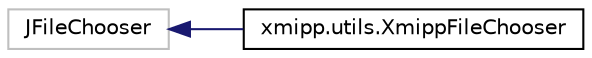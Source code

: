 digraph "Graphical Class Hierarchy"
{
  edge [fontname="Helvetica",fontsize="10",labelfontname="Helvetica",labelfontsize="10"];
  node [fontname="Helvetica",fontsize="10",shape=record];
  rankdir="LR";
  Node205 [label="JFileChooser",height=0.2,width=0.4,color="grey75", fillcolor="white", style="filled"];
  Node205 -> Node0 [dir="back",color="midnightblue",fontsize="10",style="solid",fontname="Helvetica"];
  Node0 [label="xmipp.utils.XmippFileChooser",height=0.2,width=0.4,color="black", fillcolor="white", style="filled",URL="$classxmipp_1_1utils_1_1XmippFileChooser.html"];
}
